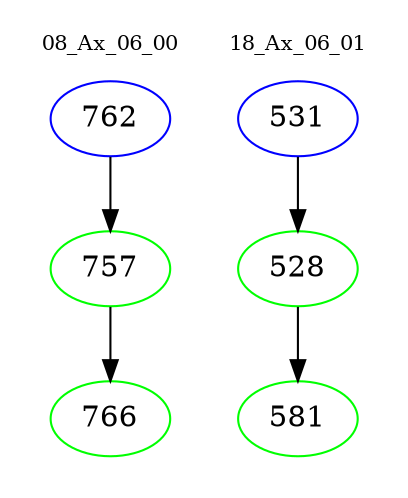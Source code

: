 digraph{
subgraph cluster_0 {
color = white
label = "08_Ax_06_00";
fontsize=10;
T0_762 [label="762", color="blue"]
T0_762 -> T0_757 [color="black"]
T0_757 [label="757", color="green"]
T0_757 -> T0_766 [color="black"]
T0_766 [label="766", color="green"]
}
subgraph cluster_1 {
color = white
label = "18_Ax_06_01";
fontsize=10;
T1_531 [label="531", color="blue"]
T1_531 -> T1_528 [color="black"]
T1_528 [label="528", color="green"]
T1_528 -> T1_581 [color="black"]
T1_581 [label="581", color="green"]
}
}
